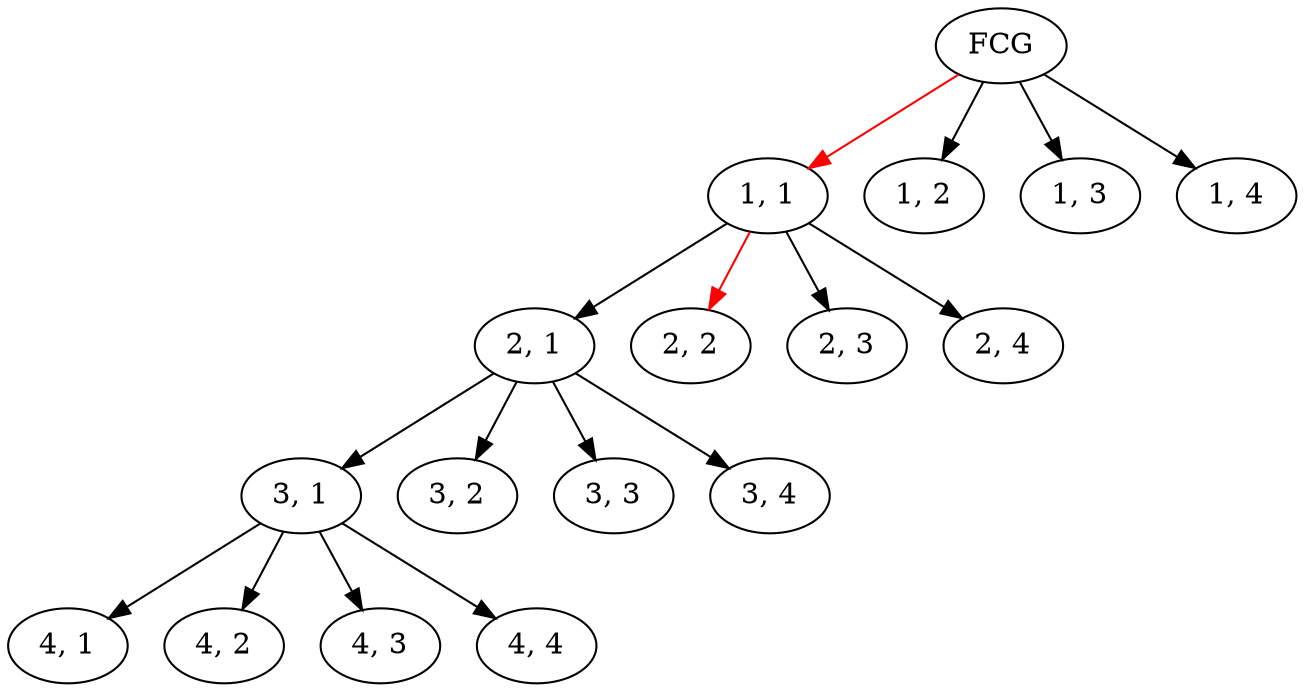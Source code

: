 digraph naive {
	"FCG"
	edge [color=red]
	"FCG" -> "1, 1"
	edge [color=black]
	"FCG" -> "1, 2"
	"FCG" -> "1, 3"
	"FCG" -> "1, 4"

	"1, 1" -> "2, 1"
	edge [color=red]
	"1, 1" -> "2, 2"
	edge [color=black]
	"1, 1" -> "2, 3"
	"1, 1" -> "2, 4"

	"2, 1" -> "3, 1"
	"2, 1" -> "3, 2"
	"2, 1" -> "3, 3"
	"2, 1" -> "3, 4"

	"3, 1" -> "4, 1"
	"3, 1" -> "4, 2"
	"3, 1" -> "4, 3"
	"3, 1" -> "4, 4"
}